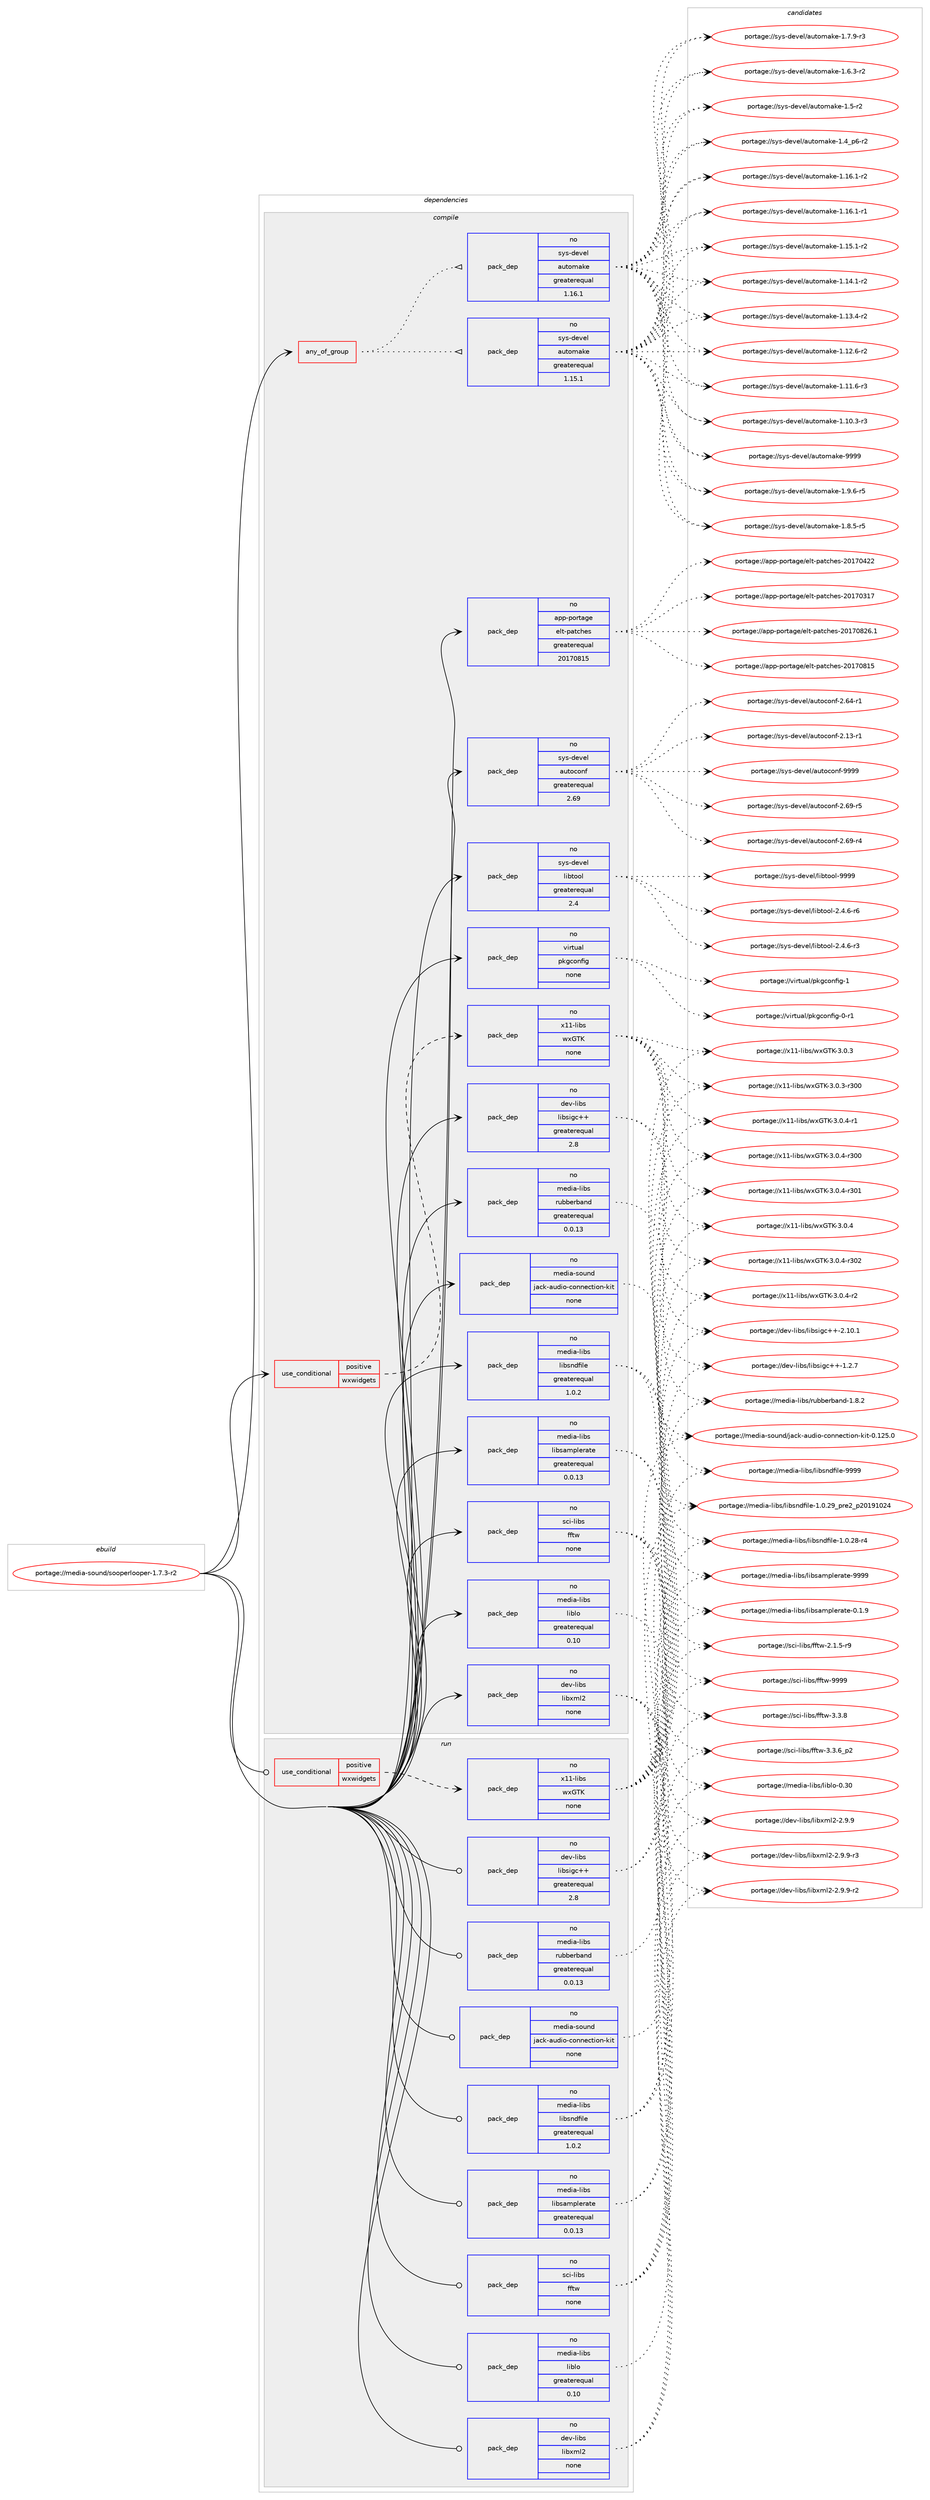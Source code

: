 digraph prolog {

# *************
# Graph options
# *************

newrank=true;
concentrate=true;
compound=true;
graph [rankdir=LR,fontname=Helvetica,fontsize=10,ranksep=1.5];#, ranksep=2.5, nodesep=0.2];
edge  [arrowhead=vee];
node  [fontname=Helvetica,fontsize=10];

# **********
# The ebuild
# **********

subgraph cluster_leftcol {
color=gray;
label=<<i>ebuild</i>>;
id [label="portage://media-sound/sooperlooper-1.7.3-r2", color=red, width=4, href="../media-sound/sooperlooper-1.7.3-r2.svg"];
}

# ****************
# The dependencies
# ****************

subgraph cluster_midcol {
color=gray;
label=<<i>dependencies</i>>;
subgraph cluster_compile {
fillcolor="#eeeeee";
style=filled;
label=<<i>compile</i>>;
subgraph any2735 {
dependency185521 [label=<<TABLE BORDER="0" CELLBORDER="1" CELLSPACING="0" CELLPADDING="4"><TR><TD CELLPADDING="10">any_of_group</TD></TR></TABLE>>, shape=none, color=red];subgraph pack140851 {
dependency185522 [label=<<TABLE BORDER="0" CELLBORDER="1" CELLSPACING="0" CELLPADDING="4" WIDTH="220"><TR><TD ROWSPAN="6" CELLPADDING="30">pack_dep</TD></TR><TR><TD WIDTH="110">no</TD></TR><TR><TD>sys-devel</TD></TR><TR><TD>automake</TD></TR><TR><TD>greaterequal</TD></TR><TR><TD>1.16.1</TD></TR></TABLE>>, shape=none, color=blue];
}
dependency185521:e -> dependency185522:w [weight=20,style="dotted",arrowhead="oinv"];
subgraph pack140852 {
dependency185523 [label=<<TABLE BORDER="0" CELLBORDER="1" CELLSPACING="0" CELLPADDING="4" WIDTH="220"><TR><TD ROWSPAN="6" CELLPADDING="30">pack_dep</TD></TR><TR><TD WIDTH="110">no</TD></TR><TR><TD>sys-devel</TD></TR><TR><TD>automake</TD></TR><TR><TD>greaterequal</TD></TR><TR><TD>1.15.1</TD></TR></TABLE>>, shape=none, color=blue];
}
dependency185521:e -> dependency185523:w [weight=20,style="dotted",arrowhead="oinv"];
}
id:e -> dependency185521:w [weight=20,style="solid",arrowhead="vee"];
subgraph cond41785 {
dependency185524 [label=<<TABLE BORDER="0" CELLBORDER="1" CELLSPACING="0" CELLPADDING="4"><TR><TD ROWSPAN="3" CELLPADDING="10">use_conditional</TD></TR><TR><TD>positive</TD></TR><TR><TD>wxwidgets</TD></TR></TABLE>>, shape=none, color=red];
subgraph pack140853 {
dependency185525 [label=<<TABLE BORDER="0" CELLBORDER="1" CELLSPACING="0" CELLPADDING="4" WIDTH="220"><TR><TD ROWSPAN="6" CELLPADDING="30">pack_dep</TD></TR><TR><TD WIDTH="110">no</TD></TR><TR><TD>x11-libs</TD></TR><TR><TD>wxGTK</TD></TR><TR><TD>none</TD></TR><TR><TD></TD></TR></TABLE>>, shape=none, color=blue];
}
dependency185524:e -> dependency185525:w [weight=20,style="dashed",arrowhead="vee"];
}
id:e -> dependency185524:w [weight=20,style="solid",arrowhead="vee"];
subgraph pack140854 {
dependency185526 [label=<<TABLE BORDER="0" CELLBORDER="1" CELLSPACING="0" CELLPADDING="4" WIDTH="220"><TR><TD ROWSPAN="6" CELLPADDING="30">pack_dep</TD></TR><TR><TD WIDTH="110">no</TD></TR><TR><TD>app-portage</TD></TR><TR><TD>elt-patches</TD></TR><TR><TD>greaterequal</TD></TR><TR><TD>20170815</TD></TR></TABLE>>, shape=none, color=blue];
}
id:e -> dependency185526:w [weight=20,style="solid",arrowhead="vee"];
subgraph pack140855 {
dependency185527 [label=<<TABLE BORDER="0" CELLBORDER="1" CELLSPACING="0" CELLPADDING="4" WIDTH="220"><TR><TD ROWSPAN="6" CELLPADDING="30">pack_dep</TD></TR><TR><TD WIDTH="110">no</TD></TR><TR><TD>dev-libs</TD></TR><TR><TD>libsigc++</TD></TR><TR><TD>greaterequal</TD></TR><TR><TD>2.8</TD></TR></TABLE>>, shape=none, color=blue];
}
id:e -> dependency185527:w [weight=20,style="solid",arrowhead="vee"];
subgraph pack140856 {
dependency185528 [label=<<TABLE BORDER="0" CELLBORDER="1" CELLSPACING="0" CELLPADDING="4" WIDTH="220"><TR><TD ROWSPAN="6" CELLPADDING="30">pack_dep</TD></TR><TR><TD WIDTH="110">no</TD></TR><TR><TD>dev-libs</TD></TR><TR><TD>libxml2</TD></TR><TR><TD>none</TD></TR><TR><TD></TD></TR></TABLE>>, shape=none, color=blue];
}
id:e -> dependency185528:w [weight=20,style="solid",arrowhead="vee"];
subgraph pack140857 {
dependency185529 [label=<<TABLE BORDER="0" CELLBORDER="1" CELLSPACING="0" CELLPADDING="4" WIDTH="220"><TR><TD ROWSPAN="6" CELLPADDING="30">pack_dep</TD></TR><TR><TD WIDTH="110">no</TD></TR><TR><TD>media-libs</TD></TR><TR><TD>liblo</TD></TR><TR><TD>greaterequal</TD></TR><TR><TD>0.10</TD></TR></TABLE>>, shape=none, color=blue];
}
id:e -> dependency185529:w [weight=20,style="solid",arrowhead="vee"];
subgraph pack140858 {
dependency185530 [label=<<TABLE BORDER="0" CELLBORDER="1" CELLSPACING="0" CELLPADDING="4" WIDTH="220"><TR><TD ROWSPAN="6" CELLPADDING="30">pack_dep</TD></TR><TR><TD WIDTH="110">no</TD></TR><TR><TD>media-libs</TD></TR><TR><TD>libsamplerate</TD></TR><TR><TD>greaterequal</TD></TR><TR><TD>0.0.13</TD></TR></TABLE>>, shape=none, color=blue];
}
id:e -> dependency185530:w [weight=20,style="solid",arrowhead="vee"];
subgraph pack140859 {
dependency185531 [label=<<TABLE BORDER="0" CELLBORDER="1" CELLSPACING="0" CELLPADDING="4" WIDTH="220"><TR><TD ROWSPAN="6" CELLPADDING="30">pack_dep</TD></TR><TR><TD WIDTH="110">no</TD></TR><TR><TD>media-libs</TD></TR><TR><TD>libsndfile</TD></TR><TR><TD>greaterequal</TD></TR><TR><TD>1.0.2</TD></TR></TABLE>>, shape=none, color=blue];
}
id:e -> dependency185531:w [weight=20,style="solid",arrowhead="vee"];
subgraph pack140860 {
dependency185532 [label=<<TABLE BORDER="0" CELLBORDER="1" CELLSPACING="0" CELLPADDING="4" WIDTH="220"><TR><TD ROWSPAN="6" CELLPADDING="30">pack_dep</TD></TR><TR><TD WIDTH="110">no</TD></TR><TR><TD>media-libs</TD></TR><TR><TD>rubberband</TD></TR><TR><TD>greaterequal</TD></TR><TR><TD>0.0.13</TD></TR></TABLE>>, shape=none, color=blue];
}
id:e -> dependency185532:w [weight=20,style="solid",arrowhead="vee"];
subgraph pack140861 {
dependency185533 [label=<<TABLE BORDER="0" CELLBORDER="1" CELLSPACING="0" CELLPADDING="4" WIDTH="220"><TR><TD ROWSPAN="6" CELLPADDING="30">pack_dep</TD></TR><TR><TD WIDTH="110">no</TD></TR><TR><TD>media-sound</TD></TR><TR><TD>jack-audio-connection-kit</TD></TR><TR><TD>none</TD></TR><TR><TD></TD></TR></TABLE>>, shape=none, color=blue];
}
id:e -> dependency185533:w [weight=20,style="solid",arrowhead="vee"];
subgraph pack140862 {
dependency185534 [label=<<TABLE BORDER="0" CELLBORDER="1" CELLSPACING="0" CELLPADDING="4" WIDTH="220"><TR><TD ROWSPAN="6" CELLPADDING="30">pack_dep</TD></TR><TR><TD WIDTH="110">no</TD></TR><TR><TD>sci-libs</TD></TR><TR><TD>fftw</TD></TR><TR><TD>none</TD></TR><TR><TD></TD></TR></TABLE>>, shape=none, color=blue];
}
id:e -> dependency185534:w [weight=20,style="solid",arrowhead="vee"];
subgraph pack140863 {
dependency185535 [label=<<TABLE BORDER="0" CELLBORDER="1" CELLSPACING="0" CELLPADDING="4" WIDTH="220"><TR><TD ROWSPAN="6" CELLPADDING="30">pack_dep</TD></TR><TR><TD WIDTH="110">no</TD></TR><TR><TD>sys-devel</TD></TR><TR><TD>autoconf</TD></TR><TR><TD>greaterequal</TD></TR><TR><TD>2.69</TD></TR></TABLE>>, shape=none, color=blue];
}
id:e -> dependency185535:w [weight=20,style="solid",arrowhead="vee"];
subgraph pack140864 {
dependency185536 [label=<<TABLE BORDER="0" CELLBORDER="1" CELLSPACING="0" CELLPADDING="4" WIDTH="220"><TR><TD ROWSPAN="6" CELLPADDING="30">pack_dep</TD></TR><TR><TD WIDTH="110">no</TD></TR><TR><TD>sys-devel</TD></TR><TR><TD>libtool</TD></TR><TR><TD>greaterequal</TD></TR><TR><TD>2.4</TD></TR></TABLE>>, shape=none, color=blue];
}
id:e -> dependency185536:w [weight=20,style="solid",arrowhead="vee"];
subgraph pack140865 {
dependency185537 [label=<<TABLE BORDER="0" CELLBORDER="1" CELLSPACING="0" CELLPADDING="4" WIDTH="220"><TR><TD ROWSPAN="6" CELLPADDING="30">pack_dep</TD></TR><TR><TD WIDTH="110">no</TD></TR><TR><TD>virtual</TD></TR><TR><TD>pkgconfig</TD></TR><TR><TD>none</TD></TR><TR><TD></TD></TR></TABLE>>, shape=none, color=blue];
}
id:e -> dependency185537:w [weight=20,style="solid",arrowhead="vee"];
}
subgraph cluster_compileandrun {
fillcolor="#eeeeee";
style=filled;
label=<<i>compile and run</i>>;
}
subgraph cluster_run {
fillcolor="#eeeeee";
style=filled;
label=<<i>run</i>>;
subgraph cond41786 {
dependency185538 [label=<<TABLE BORDER="0" CELLBORDER="1" CELLSPACING="0" CELLPADDING="4"><TR><TD ROWSPAN="3" CELLPADDING="10">use_conditional</TD></TR><TR><TD>positive</TD></TR><TR><TD>wxwidgets</TD></TR></TABLE>>, shape=none, color=red];
subgraph pack140866 {
dependency185539 [label=<<TABLE BORDER="0" CELLBORDER="1" CELLSPACING="0" CELLPADDING="4" WIDTH="220"><TR><TD ROWSPAN="6" CELLPADDING="30">pack_dep</TD></TR><TR><TD WIDTH="110">no</TD></TR><TR><TD>x11-libs</TD></TR><TR><TD>wxGTK</TD></TR><TR><TD>none</TD></TR><TR><TD></TD></TR></TABLE>>, shape=none, color=blue];
}
dependency185538:e -> dependency185539:w [weight=20,style="dashed",arrowhead="vee"];
}
id:e -> dependency185538:w [weight=20,style="solid",arrowhead="odot"];
subgraph pack140867 {
dependency185540 [label=<<TABLE BORDER="0" CELLBORDER="1" CELLSPACING="0" CELLPADDING="4" WIDTH="220"><TR><TD ROWSPAN="6" CELLPADDING="30">pack_dep</TD></TR><TR><TD WIDTH="110">no</TD></TR><TR><TD>dev-libs</TD></TR><TR><TD>libsigc++</TD></TR><TR><TD>greaterequal</TD></TR><TR><TD>2.8</TD></TR></TABLE>>, shape=none, color=blue];
}
id:e -> dependency185540:w [weight=20,style="solid",arrowhead="odot"];
subgraph pack140868 {
dependency185541 [label=<<TABLE BORDER="0" CELLBORDER="1" CELLSPACING="0" CELLPADDING="4" WIDTH="220"><TR><TD ROWSPAN="6" CELLPADDING="30">pack_dep</TD></TR><TR><TD WIDTH="110">no</TD></TR><TR><TD>dev-libs</TD></TR><TR><TD>libxml2</TD></TR><TR><TD>none</TD></TR><TR><TD></TD></TR></TABLE>>, shape=none, color=blue];
}
id:e -> dependency185541:w [weight=20,style="solid",arrowhead="odot"];
subgraph pack140869 {
dependency185542 [label=<<TABLE BORDER="0" CELLBORDER="1" CELLSPACING="0" CELLPADDING="4" WIDTH="220"><TR><TD ROWSPAN="6" CELLPADDING="30">pack_dep</TD></TR><TR><TD WIDTH="110">no</TD></TR><TR><TD>media-libs</TD></TR><TR><TD>liblo</TD></TR><TR><TD>greaterequal</TD></TR><TR><TD>0.10</TD></TR></TABLE>>, shape=none, color=blue];
}
id:e -> dependency185542:w [weight=20,style="solid",arrowhead="odot"];
subgraph pack140870 {
dependency185543 [label=<<TABLE BORDER="0" CELLBORDER="1" CELLSPACING="0" CELLPADDING="4" WIDTH="220"><TR><TD ROWSPAN="6" CELLPADDING="30">pack_dep</TD></TR><TR><TD WIDTH="110">no</TD></TR><TR><TD>media-libs</TD></TR><TR><TD>libsamplerate</TD></TR><TR><TD>greaterequal</TD></TR><TR><TD>0.0.13</TD></TR></TABLE>>, shape=none, color=blue];
}
id:e -> dependency185543:w [weight=20,style="solid",arrowhead="odot"];
subgraph pack140871 {
dependency185544 [label=<<TABLE BORDER="0" CELLBORDER="1" CELLSPACING="0" CELLPADDING="4" WIDTH="220"><TR><TD ROWSPAN="6" CELLPADDING="30">pack_dep</TD></TR><TR><TD WIDTH="110">no</TD></TR><TR><TD>media-libs</TD></TR><TR><TD>libsndfile</TD></TR><TR><TD>greaterequal</TD></TR><TR><TD>1.0.2</TD></TR></TABLE>>, shape=none, color=blue];
}
id:e -> dependency185544:w [weight=20,style="solid",arrowhead="odot"];
subgraph pack140872 {
dependency185545 [label=<<TABLE BORDER="0" CELLBORDER="1" CELLSPACING="0" CELLPADDING="4" WIDTH="220"><TR><TD ROWSPAN="6" CELLPADDING="30">pack_dep</TD></TR><TR><TD WIDTH="110">no</TD></TR><TR><TD>media-libs</TD></TR><TR><TD>rubberband</TD></TR><TR><TD>greaterequal</TD></TR><TR><TD>0.0.13</TD></TR></TABLE>>, shape=none, color=blue];
}
id:e -> dependency185545:w [weight=20,style="solid",arrowhead="odot"];
subgraph pack140873 {
dependency185546 [label=<<TABLE BORDER="0" CELLBORDER="1" CELLSPACING="0" CELLPADDING="4" WIDTH="220"><TR><TD ROWSPAN="6" CELLPADDING="30">pack_dep</TD></TR><TR><TD WIDTH="110">no</TD></TR><TR><TD>media-sound</TD></TR><TR><TD>jack-audio-connection-kit</TD></TR><TR><TD>none</TD></TR><TR><TD></TD></TR></TABLE>>, shape=none, color=blue];
}
id:e -> dependency185546:w [weight=20,style="solid",arrowhead="odot"];
subgraph pack140874 {
dependency185547 [label=<<TABLE BORDER="0" CELLBORDER="1" CELLSPACING="0" CELLPADDING="4" WIDTH="220"><TR><TD ROWSPAN="6" CELLPADDING="30">pack_dep</TD></TR><TR><TD WIDTH="110">no</TD></TR><TR><TD>sci-libs</TD></TR><TR><TD>fftw</TD></TR><TR><TD>none</TD></TR><TR><TD></TD></TR></TABLE>>, shape=none, color=blue];
}
id:e -> dependency185547:w [weight=20,style="solid",arrowhead="odot"];
}
}

# **************
# The candidates
# **************

subgraph cluster_choices {
rank=same;
color=gray;
label=<<i>candidates</i>>;

subgraph choice140851 {
color=black;
nodesep=1;
choice115121115451001011181011084797117116111109971071014557575757 [label="portage://sys-devel/automake-9999", color=red, width=4,href="../sys-devel/automake-9999.svg"];
choice115121115451001011181011084797117116111109971071014549465746544511453 [label="portage://sys-devel/automake-1.9.6-r5", color=red, width=4,href="../sys-devel/automake-1.9.6-r5.svg"];
choice115121115451001011181011084797117116111109971071014549465646534511453 [label="portage://sys-devel/automake-1.8.5-r5", color=red, width=4,href="../sys-devel/automake-1.8.5-r5.svg"];
choice115121115451001011181011084797117116111109971071014549465546574511451 [label="portage://sys-devel/automake-1.7.9-r3", color=red, width=4,href="../sys-devel/automake-1.7.9-r3.svg"];
choice115121115451001011181011084797117116111109971071014549465446514511450 [label="portage://sys-devel/automake-1.6.3-r2", color=red, width=4,href="../sys-devel/automake-1.6.3-r2.svg"];
choice11512111545100101118101108479711711611110997107101454946534511450 [label="portage://sys-devel/automake-1.5-r2", color=red, width=4,href="../sys-devel/automake-1.5-r2.svg"];
choice115121115451001011181011084797117116111109971071014549465295112544511450 [label="portage://sys-devel/automake-1.4_p6-r2", color=red, width=4,href="../sys-devel/automake-1.4_p6-r2.svg"];
choice11512111545100101118101108479711711611110997107101454946495446494511450 [label="portage://sys-devel/automake-1.16.1-r2", color=red, width=4,href="../sys-devel/automake-1.16.1-r2.svg"];
choice11512111545100101118101108479711711611110997107101454946495446494511449 [label="portage://sys-devel/automake-1.16.1-r1", color=red, width=4,href="../sys-devel/automake-1.16.1-r1.svg"];
choice11512111545100101118101108479711711611110997107101454946495346494511450 [label="portage://sys-devel/automake-1.15.1-r2", color=red, width=4,href="../sys-devel/automake-1.15.1-r2.svg"];
choice11512111545100101118101108479711711611110997107101454946495246494511450 [label="portage://sys-devel/automake-1.14.1-r2", color=red, width=4,href="../sys-devel/automake-1.14.1-r2.svg"];
choice11512111545100101118101108479711711611110997107101454946495146524511450 [label="portage://sys-devel/automake-1.13.4-r2", color=red, width=4,href="../sys-devel/automake-1.13.4-r2.svg"];
choice11512111545100101118101108479711711611110997107101454946495046544511450 [label="portage://sys-devel/automake-1.12.6-r2", color=red, width=4,href="../sys-devel/automake-1.12.6-r2.svg"];
choice11512111545100101118101108479711711611110997107101454946494946544511451 [label="portage://sys-devel/automake-1.11.6-r3", color=red, width=4,href="../sys-devel/automake-1.11.6-r3.svg"];
choice11512111545100101118101108479711711611110997107101454946494846514511451 [label="portage://sys-devel/automake-1.10.3-r3", color=red, width=4,href="../sys-devel/automake-1.10.3-r3.svg"];
dependency185522:e -> choice115121115451001011181011084797117116111109971071014557575757:w [style=dotted,weight="100"];
dependency185522:e -> choice115121115451001011181011084797117116111109971071014549465746544511453:w [style=dotted,weight="100"];
dependency185522:e -> choice115121115451001011181011084797117116111109971071014549465646534511453:w [style=dotted,weight="100"];
dependency185522:e -> choice115121115451001011181011084797117116111109971071014549465546574511451:w [style=dotted,weight="100"];
dependency185522:e -> choice115121115451001011181011084797117116111109971071014549465446514511450:w [style=dotted,weight="100"];
dependency185522:e -> choice11512111545100101118101108479711711611110997107101454946534511450:w [style=dotted,weight="100"];
dependency185522:e -> choice115121115451001011181011084797117116111109971071014549465295112544511450:w [style=dotted,weight="100"];
dependency185522:e -> choice11512111545100101118101108479711711611110997107101454946495446494511450:w [style=dotted,weight="100"];
dependency185522:e -> choice11512111545100101118101108479711711611110997107101454946495446494511449:w [style=dotted,weight="100"];
dependency185522:e -> choice11512111545100101118101108479711711611110997107101454946495346494511450:w [style=dotted,weight="100"];
dependency185522:e -> choice11512111545100101118101108479711711611110997107101454946495246494511450:w [style=dotted,weight="100"];
dependency185522:e -> choice11512111545100101118101108479711711611110997107101454946495146524511450:w [style=dotted,weight="100"];
dependency185522:e -> choice11512111545100101118101108479711711611110997107101454946495046544511450:w [style=dotted,weight="100"];
dependency185522:e -> choice11512111545100101118101108479711711611110997107101454946494946544511451:w [style=dotted,weight="100"];
dependency185522:e -> choice11512111545100101118101108479711711611110997107101454946494846514511451:w [style=dotted,weight="100"];
}
subgraph choice140852 {
color=black;
nodesep=1;
choice115121115451001011181011084797117116111109971071014557575757 [label="portage://sys-devel/automake-9999", color=red, width=4,href="../sys-devel/automake-9999.svg"];
choice115121115451001011181011084797117116111109971071014549465746544511453 [label="portage://sys-devel/automake-1.9.6-r5", color=red, width=4,href="../sys-devel/automake-1.9.6-r5.svg"];
choice115121115451001011181011084797117116111109971071014549465646534511453 [label="portage://sys-devel/automake-1.8.5-r5", color=red, width=4,href="../sys-devel/automake-1.8.5-r5.svg"];
choice115121115451001011181011084797117116111109971071014549465546574511451 [label="portage://sys-devel/automake-1.7.9-r3", color=red, width=4,href="../sys-devel/automake-1.7.9-r3.svg"];
choice115121115451001011181011084797117116111109971071014549465446514511450 [label="portage://sys-devel/automake-1.6.3-r2", color=red, width=4,href="../sys-devel/automake-1.6.3-r2.svg"];
choice11512111545100101118101108479711711611110997107101454946534511450 [label="portage://sys-devel/automake-1.5-r2", color=red, width=4,href="../sys-devel/automake-1.5-r2.svg"];
choice115121115451001011181011084797117116111109971071014549465295112544511450 [label="portage://sys-devel/automake-1.4_p6-r2", color=red, width=4,href="../sys-devel/automake-1.4_p6-r2.svg"];
choice11512111545100101118101108479711711611110997107101454946495446494511450 [label="portage://sys-devel/automake-1.16.1-r2", color=red, width=4,href="../sys-devel/automake-1.16.1-r2.svg"];
choice11512111545100101118101108479711711611110997107101454946495446494511449 [label="portage://sys-devel/automake-1.16.1-r1", color=red, width=4,href="../sys-devel/automake-1.16.1-r1.svg"];
choice11512111545100101118101108479711711611110997107101454946495346494511450 [label="portage://sys-devel/automake-1.15.1-r2", color=red, width=4,href="../sys-devel/automake-1.15.1-r2.svg"];
choice11512111545100101118101108479711711611110997107101454946495246494511450 [label="portage://sys-devel/automake-1.14.1-r2", color=red, width=4,href="../sys-devel/automake-1.14.1-r2.svg"];
choice11512111545100101118101108479711711611110997107101454946495146524511450 [label="portage://sys-devel/automake-1.13.4-r2", color=red, width=4,href="../sys-devel/automake-1.13.4-r2.svg"];
choice11512111545100101118101108479711711611110997107101454946495046544511450 [label="portage://sys-devel/automake-1.12.6-r2", color=red, width=4,href="../sys-devel/automake-1.12.6-r2.svg"];
choice11512111545100101118101108479711711611110997107101454946494946544511451 [label="portage://sys-devel/automake-1.11.6-r3", color=red, width=4,href="../sys-devel/automake-1.11.6-r3.svg"];
choice11512111545100101118101108479711711611110997107101454946494846514511451 [label="portage://sys-devel/automake-1.10.3-r3", color=red, width=4,href="../sys-devel/automake-1.10.3-r3.svg"];
dependency185523:e -> choice115121115451001011181011084797117116111109971071014557575757:w [style=dotted,weight="100"];
dependency185523:e -> choice115121115451001011181011084797117116111109971071014549465746544511453:w [style=dotted,weight="100"];
dependency185523:e -> choice115121115451001011181011084797117116111109971071014549465646534511453:w [style=dotted,weight="100"];
dependency185523:e -> choice115121115451001011181011084797117116111109971071014549465546574511451:w [style=dotted,weight="100"];
dependency185523:e -> choice115121115451001011181011084797117116111109971071014549465446514511450:w [style=dotted,weight="100"];
dependency185523:e -> choice11512111545100101118101108479711711611110997107101454946534511450:w [style=dotted,weight="100"];
dependency185523:e -> choice115121115451001011181011084797117116111109971071014549465295112544511450:w [style=dotted,weight="100"];
dependency185523:e -> choice11512111545100101118101108479711711611110997107101454946495446494511450:w [style=dotted,weight="100"];
dependency185523:e -> choice11512111545100101118101108479711711611110997107101454946495446494511449:w [style=dotted,weight="100"];
dependency185523:e -> choice11512111545100101118101108479711711611110997107101454946495346494511450:w [style=dotted,weight="100"];
dependency185523:e -> choice11512111545100101118101108479711711611110997107101454946495246494511450:w [style=dotted,weight="100"];
dependency185523:e -> choice11512111545100101118101108479711711611110997107101454946495146524511450:w [style=dotted,weight="100"];
dependency185523:e -> choice11512111545100101118101108479711711611110997107101454946495046544511450:w [style=dotted,weight="100"];
dependency185523:e -> choice11512111545100101118101108479711711611110997107101454946494946544511451:w [style=dotted,weight="100"];
dependency185523:e -> choice11512111545100101118101108479711711611110997107101454946494846514511451:w [style=dotted,weight="100"];
}
subgraph choice140853 {
color=black;
nodesep=1;
choice120494945108105981154711912071847545514648465245114514850 [label="portage://x11-libs/wxGTK-3.0.4-r302", color=red, width=4,href="../x11-libs/wxGTK-3.0.4-r302.svg"];
choice120494945108105981154711912071847545514648465245114514849 [label="portage://x11-libs/wxGTK-3.0.4-r301", color=red, width=4,href="../x11-libs/wxGTK-3.0.4-r301.svg"];
choice120494945108105981154711912071847545514648465245114514848 [label="portage://x11-libs/wxGTK-3.0.4-r300", color=red, width=4,href="../x11-libs/wxGTK-3.0.4-r300.svg"];
choice12049494510810598115471191207184754551464846524511450 [label="portage://x11-libs/wxGTK-3.0.4-r2", color=red, width=4,href="../x11-libs/wxGTK-3.0.4-r2.svg"];
choice12049494510810598115471191207184754551464846524511449 [label="portage://x11-libs/wxGTK-3.0.4-r1", color=red, width=4,href="../x11-libs/wxGTK-3.0.4-r1.svg"];
choice1204949451081059811547119120718475455146484652 [label="portage://x11-libs/wxGTK-3.0.4", color=red, width=4,href="../x11-libs/wxGTK-3.0.4.svg"];
choice120494945108105981154711912071847545514648465145114514848 [label="portage://x11-libs/wxGTK-3.0.3-r300", color=red, width=4,href="../x11-libs/wxGTK-3.0.3-r300.svg"];
choice1204949451081059811547119120718475455146484651 [label="portage://x11-libs/wxGTK-3.0.3", color=red, width=4,href="../x11-libs/wxGTK-3.0.3.svg"];
dependency185525:e -> choice120494945108105981154711912071847545514648465245114514850:w [style=dotted,weight="100"];
dependency185525:e -> choice120494945108105981154711912071847545514648465245114514849:w [style=dotted,weight="100"];
dependency185525:e -> choice120494945108105981154711912071847545514648465245114514848:w [style=dotted,weight="100"];
dependency185525:e -> choice12049494510810598115471191207184754551464846524511450:w [style=dotted,weight="100"];
dependency185525:e -> choice12049494510810598115471191207184754551464846524511449:w [style=dotted,weight="100"];
dependency185525:e -> choice1204949451081059811547119120718475455146484652:w [style=dotted,weight="100"];
dependency185525:e -> choice120494945108105981154711912071847545514648465145114514848:w [style=dotted,weight="100"];
dependency185525:e -> choice1204949451081059811547119120718475455146484651:w [style=dotted,weight="100"];
}
subgraph choice140854 {
color=black;
nodesep=1;
choice971121124511211111411697103101471011081164511297116991041011154550484955485650544649 [label="portage://app-portage/elt-patches-20170826.1", color=red, width=4,href="../app-portage/elt-patches-20170826.1.svg"];
choice97112112451121111141169710310147101108116451129711699104101115455048495548564953 [label="portage://app-portage/elt-patches-20170815", color=red, width=4,href="../app-portage/elt-patches-20170815.svg"];
choice97112112451121111141169710310147101108116451129711699104101115455048495548525050 [label="portage://app-portage/elt-patches-20170422", color=red, width=4,href="../app-portage/elt-patches-20170422.svg"];
choice97112112451121111141169710310147101108116451129711699104101115455048495548514955 [label="portage://app-portage/elt-patches-20170317", color=red, width=4,href="../app-portage/elt-patches-20170317.svg"];
dependency185526:e -> choice971121124511211111411697103101471011081164511297116991041011154550484955485650544649:w [style=dotted,weight="100"];
dependency185526:e -> choice97112112451121111141169710310147101108116451129711699104101115455048495548564953:w [style=dotted,weight="100"];
dependency185526:e -> choice97112112451121111141169710310147101108116451129711699104101115455048495548525050:w [style=dotted,weight="100"];
dependency185526:e -> choice97112112451121111141169710310147101108116451129711699104101115455048495548514955:w [style=dotted,weight="100"];
}
subgraph choice140855 {
color=black;
nodesep=1;
choice1001011184510810598115471081059811510510399434345504649484649 [label="portage://dev-libs/libsigc++-2.10.1", color=red, width=4,href="../dev-libs/libsigc++-2.10.1.svg"];
choice10010111845108105981154710810598115105103994343454946504655 [label="portage://dev-libs/libsigc++-1.2.7", color=red, width=4,href="../dev-libs/libsigc++-1.2.7.svg"];
dependency185527:e -> choice1001011184510810598115471081059811510510399434345504649484649:w [style=dotted,weight="100"];
dependency185527:e -> choice10010111845108105981154710810598115105103994343454946504655:w [style=dotted,weight="100"];
}
subgraph choice140856 {
color=black;
nodesep=1;
choice10010111845108105981154710810598120109108504550465746574511451 [label="portage://dev-libs/libxml2-2.9.9-r3", color=red, width=4,href="../dev-libs/libxml2-2.9.9-r3.svg"];
choice10010111845108105981154710810598120109108504550465746574511450 [label="portage://dev-libs/libxml2-2.9.9-r2", color=red, width=4,href="../dev-libs/libxml2-2.9.9-r2.svg"];
choice1001011184510810598115471081059812010910850455046574657 [label="portage://dev-libs/libxml2-2.9.9", color=red, width=4,href="../dev-libs/libxml2-2.9.9.svg"];
dependency185528:e -> choice10010111845108105981154710810598120109108504550465746574511451:w [style=dotted,weight="100"];
dependency185528:e -> choice10010111845108105981154710810598120109108504550465746574511450:w [style=dotted,weight="100"];
dependency185528:e -> choice1001011184510810598115471081059812010910850455046574657:w [style=dotted,weight="100"];
}
subgraph choice140857 {
color=black;
nodesep=1;
choice10910110010597451081059811547108105981081114548465148 [label="portage://media-libs/liblo-0.30", color=red, width=4,href="../media-libs/liblo-0.30.svg"];
dependency185529:e -> choice10910110010597451081059811547108105981081114548465148:w [style=dotted,weight="100"];
}
subgraph choice140858 {
color=black;
nodesep=1;
choice109101100105974510810598115471081059811597109112108101114971161014557575757 [label="portage://media-libs/libsamplerate-9999", color=red, width=4,href="../media-libs/libsamplerate-9999.svg"];
choice10910110010597451081059811547108105981159710911210810111497116101454846494657 [label="portage://media-libs/libsamplerate-0.1.9", color=red, width=4,href="../media-libs/libsamplerate-0.1.9.svg"];
dependency185530:e -> choice109101100105974510810598115471081059811597109112108101114971161014557575757:w [style=dotted,weight="100"];
dependency185530:e -> choice10910110010597451081059811547108105981159710911210810111497116101454846494657:w [style=dotted,weight="100"];
}
subgraph choice140859 {
color=black;
nodesep=1;
choice10910110010597451081059811547108105981151101001021051081014557575757 [label="portage://media-libs/libsndfile-9999", color=red, width=4,href="../media-libs/libsndfile-9999.svg"];
choice1091011001059745108105981154710810598115110100102105108101454946484650579511211410150951125048495749485052 [label="portage://media-libs/libsndfile-1.0.29_pre2_p20191024", color=red, width=4,href="../media-libs/libsndfile-1.0.29_pre2_p20191024.svg"];
choice1091011001059745108105981154710810598115110100102105108101454946484650564511452 [label="portage://media-libs/libsndfile-1.0.28-r4", color=red, width=4,href="../media-libs/libsndfile-1.0.28-r4.svg"];
dependency185531:e -> choice10910110010597451081059811547108105981151101001021051081014557575757:w [style=dotted,weight="100"];
dependency185531:e -> choice1091011001059745108105981154710810598115110100102105108101454946484650579511211410150951125048495749485052:w [style=dotted,weight="100"];
dependency185531:e -> choice1091011001059745108105981154710810598115110100102105108101454946484650564511452:w [style=dotted,weight="100"];
}
subgraph choice140860 {
color=black;
nodesep=1;
choice1091011001059745108105981154711411798981011149897110100454946564650 [label="portage://media-libs/rubberband-1.8.2", color=red, width=4,href="../media-libs/rubberband-1.8.2.svg"];
dependency185532:e -> choice1091011001059745108105981154711411798981011149897110100454946564650:w [style=dotted,weight="100"];
}
subgraph choice140861 {
color=black;
nodesep=1;
choice10910110010597451151111171101004710697991074597117100105111459911111011010199116105111110451071051164548464950534648 [label="portage://media-sound/jack-audio-connection-kit-0.125.0", color=red, width=4,href="../media-sound/jack-audio-connection-kit-0.125.0.svg"];
dependency185533:e -> choice10910110010597451151111171101004710697991074597117100105111459911111011010199116105111110451071051164548464950534648:w [style=dotted,weight="100"];
}
subgraph choice140862 {
color=black;
nodesep=1;
choice115991054510810598115471021021161194557575757 [label="portage://sci-libs/fftw-9999", color=red, width=4,href="../sci-libs/fftw-9999.svg"];
choice11599105451081059811547102102116119455146514656 [label="portage://sci-libs/fftw-3.3.8", color=red, width=4,href="../sci-libs/fftw-3.3.8.svg"];
choice115991054510810598115471021021161194551465146549511250 [label="portage://sci-libs/fftw-3.3.6_p2", color=red, width=4,href="../sci-libs/fftw-3.3.6_p2.svg"];
choice115991054510810598115471021021161194550464946534511457 [label="portage://sci-libs/fftw-2.1.5-r9", color=red, width=4,href="../sci-libs/fftw-2.1.5-r9.svg"];
dependency185534:e -> choice115991054510810598115471021021161194557575757:w [style=dotted,weight="100"];
dependency185534:e -> choice11599105451081059811547102102116119455146514656:w [style=dotted,weight="100"];
dependency185534:e -> choice115991054510810598115471021021161194551465146549511250:w [style=dotted,weight="100"];
dependency185534:e -> choice115991054510810598115471021021161194550464946534511457:w [style=dotted,weight="100"];
}
subgraph choice140863 {
color=black;
nodesep=1;
choice115121115451001011181011084797117116111991111101024557575757 [label="portage://sys-devel/autoconf-9999", color=red, width=4,href="../sys-devel/autoconf-9999.svg"];
choice1151211154510010111810110847971171161119911111010245504654574511453 [label="portage://sys-devel/autoconf-2.69-r5", color=red, width=4,href="../sys-devel/autoconf-2.69-r5.svg"];
choice1151211154510010111810110847971171161119911111010245504654574511452 [label="portage://sys-devel/autoconf-2.69-r4", color=red, width=4,href="../sys-devel/autoconf-2.69-r4.svg"];
choice1151211154510010111810110847971171161119911111010245504654524511449 [label="portage://sys-devel/autoconf-2.64-r1", color=red, width=4,href="../sys-devel/autoconf-2.64-r1.svg"];
choice1151211154510010111810110847971171161119911111010245504649514511449 [label="portage://sys-devel/autoconf-2.13-r1", color=red, width=4,href="../sys-devel/autoconf-2.13-r1.svg"];
dependency185535:e -> choice115121115451001011181011084797117116111991111101024557575757:w [style=dotted,weight="100"];
dependency185535:e -> choice1151211154510010111810110847971171161119911111010245504654574511453:w [style=dotted,weight="100"];
dependency185535:e -> choice1151211154510010111810110847971171161119911111010245504654574511452:w [style=dotted,weight="100"];
dependency185535:e -> choice1151211154510010111810110847971171161119911111010245504654524511449:w [style=dotted,weight="100"];
dependency185535:e -> choice1151211154510010111810110847971171161119911111010245504649514511449:w [style=dotted,weight="100"];
}
subgraph choice140864 {
color=black;
nodesep=1;
choice1151211154510010111810110847108105981161111111084557575757 [label="portage://sys-devel/libtool-9999", color=red, width=4,href="../sys-devel/libtool-9999.svg"];
choice1151211154510010111810110847108105981161111111084550465246544511454 [label="portage://sys-devel/libtool-2.4.6-r6", color=red, width=4,href="../sys-devel/libtool-2.4.6-r6.svg"];
choice1151211154510010111810110847108105981161111111084550465246544511451 [label="portage://sys-devel/libtool-2.4.6-r3", color=red, width=4,href="../sys-devel/libtool-2.4.6-r3.svg"];
dependency185536:e -> choice1151211154510010111810110847108105981161111111084557575757:w [style=dotted,weight="100"];
dependency185536:e -> choice1151211154510010111810110847108105981161111111084550465246544511454:w [style=dotted,weight="100"];
dependency185536:e -> choice1151211154510010111810110847108105981161111111084550465246544511451:w [style=dotted,weight="100"];
}
subgraph choice140865 {
color=black;
nodesep=1;
choice1181051141161179710847112107103991111101021051034549 [label="portage://virtual/pkgconfig-1", color=red, width=4,href="../virtual/pkgconfig-1.svg"];
choice11810511411611797108471121071039911111010210510345484511449 [label="portage://virtual/pkgconfig-0-r1", color=red, width=4,href="../virtual/pkgconfig-0-r1.svg"];
dependency185537:e -> choice1181051141161179710847112107103991111101021051034549:w [style=dotted,weight="100"];
dependency185537:e -> choice11810511411611797108471121071039911111010210510345484511449:w [style=dotted,weight="100"];
}
subgraph choice140866 {
color=black;
nodesep=1;
choice120494945108105981154711912071847545514648465245114514850 [label="portage://x11-libs/wxGTK-3.0.4-r302", color=red, width=4,href="../x11-libs/wxGTK-3.0.4-r302.svg"];
choice120494945108105981154711912071847545514648465245114514849 [label="portage://x11-libs/wxGTK-3.0.4-r301", color=red, width=4,href="../x11-libs/wxGTK-3.0.4-r301.svg"];
choice120494945108105981154711912071847545514648465245114514848 [label="portage://x11-libs/wxGTK-3.0.4-r300", color=red, width=4,href="../x11-libs/wxGTK-3.0.4-r300.svg"];
choice12049494510810598115471191207184754551464846524511450 [label="portage://x11-libs/wxGTK-3.0.4-r2", color=red, width=4,href="../x11-libs/wxGTK-3.0.4-r2.svg"];
choice12049494510810598115471191207184754551464846524511449 [label="portage://x11-libs/wxGTK-3.0.4-r1", color=red, width=4,href="../x11-libs/wxGTK-3.0.4-r1.svg"];
choice1204949451081059811547119120718475455146484652 [label="portage://x11-libs/wxGTK-3.0.4", color=red, width=4,href="../x11-libs/wxGTK-3.0.4.svg"];
choice120494945108105981154711912071847545514648465145114514848 [label="portage://x11-libs/wxGTK-3.0.3-r300", color=red, width=4,href="../x11-libs/wxGTK-3.0.3-r300.svg"];
choice1204949451081059811547119120718475455146484651 [label="portage://x11-libs/wxGTK-3.0.3", color=red, width=4,href="../x11-libs/wxGTK-3.0.3.svg"];
dependency185539:e -> choice120494945108105981154711912071847545514648465245114514850:w [style=dotted,weight="100"];
dependency185539:e -> choice120494945108105981154711912071847545514648465245114514849:w [style=dotted,weight="100"];
dependency185539:e -> choice120494945108105981154711912071847545514648465245114514848:w [style=dotted,weight="100"];
dependency185539:e -> choice12049494510810598115471191207184754551464846524511450:w [style=dotted,weight="100"];
dependency185539:e -> choice12049494510810598115471191207184754551464846524511449:w [style=dotted,weight="100"];
dependency185539:e -> choice1204949451081059811547119120718475455146484652:w [style=dotted,weight="100"];
dependency185539:e -> choice120494945108105981154711912071847545514648465145114514848:w [style=dotted,weight="100"];
dependency185539:e -> choice1204949451081059811547119120718475455146484651:w [style=dotted,weight="100"];
}
subgraph choice140867 {
color=black;
nodesep=1;
choice1001011184510810598115471081059811510510399434345504649484649 [label="portage://dev-libs/libsigc++-2.10.1", color=red, width=4,href="../dev-libs/libsigc++-2.10.1.svg"];
choice10010111845108105981154710810598115105103994343454946504655 [label="portage://dev-libs/libsigc++-1.2.7", color=red, width=4,href="../dev-libs/libsigc++-1.2.7.svg"];
dependency185540:e -> choice1001011184510810598115471081059811510510399434345504649484649:w [style=dotted,weight="100"];
dependency185540:e -> choice10010111845108105981154710810598115105103994343454946504655:w [style=dotted,weight="100"];
}
subgraph choice140868 {
color=black;
nodesep=1;
choice10010111845108105981154710810598120109108504550465746574511451 [label="portage://dev-libs/libxml2-2.9.9-r3", color=red, width=4,href="../dev-libs/libxml2-2.9.9-r3.svg"];
choice10010111845108105981154710810598120109108504550465746574511450 [label="portage://dev-libs/libxml2-2.9.9-r2", color=red, width=4,href="../dev-libs/libxml2-2.9.9-r2.svg"];
choice1001011184510810598115471081059812010910850455046574657 [label="portage://dev-libs/libxml2-2.9.9", color=red, width=4,href="../dev-libs/libxml2-2.9.9.svg"];
dependency185541:e -> choice10010111845108105981154710810598120109108504550465746574511451:w [style=dotted,weight="100"];
dependency185541:e -> choice10010111845108105981154710810598120109108504550465746574511450:w [style=dotted,weight="100"];
dependency185541:e -> choice1001011184510810598115471081059812010910850455046574657:w [style=dotted,weight="100"];
}
subgraph choice140869 {
color=black;
nodesep=1;
choice10910110010597451081059811547108105981081114548465148 [label="portage://media-libs/liblo-0.30", color=red, width=4,href="../media-libs/liblo-0.30.svg"];
dependency185542:e -> choice10910110010597451081059811547108105981081114548465148:w [style=dotted,weight="100"];
}
subgraph choice140870 {
color=black;
nodesep=1;
choice109101100105974510810598115471081059811597109112108101114971161014557575757 [label="portage://media-libs/libsamplerate-9999", color=red, width=4,href="../media-libs/libsamplerate-9999.svg"];
choice10910110010597451081059811547108105981159710911210810111497116101454846494657 [label="portage://media-libs/libsamplerate-0.1.9", color=red, width=4,href="../media-libs/libsamplerate-0.1.9.svg"];
dependency185543:e -> choice109101100105974510810598115471081059811597109112108101114971161014557575757:w [style=dotted,weight="100"];
dependency185543:e -> choice10910110010597451081059811547108105981159710911210810111497116101454846494657:w [style=dotted,weight="100"];
}
subgraph choice140871 {
color=black;
nodesep=1;
choice10910110010597451081059811547108105981151101001021051081014557575757 [label="portage://media-libs/libsndfile-9999", color=red, width=4,href="../media-libs/libsndfile-9999.svg"];
choice1091011001059745108105981154710810598115110100102105108101454946484650579511211410150951125048495749485052 [label="portage://media-libs/libsndfile-1.0.29_pre2_p20191024", color=red, width=4,href="../media-libs/libsndfile-1.0.29_pre2_p20191024.svg"];
choice1091011001059745108105981154710810598115110100102105108101454946484650564511452 [label="portage://media-libs/libsndfile-1.0.28-r4", color=red, width=4,href="../media-libs/libsndfile-1.0.28-r4.svg"];
dependency185544:e -> choice10910110010597451081059811547108105981151101001021051081014557575757:w [style=dotted,weight="100"];
dependency185544:e -> choice1091011001059745108105981154710810598115110100102105108101454946484650579511211410150951125048495749485052:w [style=dotted,weight="100"];
dependency185544:e -> choice1091011001059745108105981154710810598115110100102105108101454946484650564511452:w [style=dotted,weight="100"];
}
subgraph choice140872 {
color=black;
nodesep=1;
choice1091011001059745108105981154711411798981011149897110100454946564650 [label="portage://media-libs/rubberband-1.8.2", color=red, width=4,href="../media-libs/rubberband-1.8.2.svg"];
dependency185545:e -> choice1091011001059745108105981154711411798981011149897110100454946564650:w [style=dotted,weight="100"];
}
subgraph choice140873 {
color=black;
nodesep=1;
choice10910110010597451151111171101004710697991074597117100105111459911111011010199116105111110451071051164548464950534648 [label="portage://media-sound/jack-audio-connection-kit-0.125.0", color=red, width=4,href="../media-sound/jack-audio-connection-kit-0.125.0.svg"];
dependency185546:e -> choice10910110010597451151111171101004710697991074597117100105111459911111011010199116105111110451071051164548464950534648:w [style=dotted,weight="100"];
}
subgraph choice140874 {
color=black;
nodesep=1;
choice115991054510810598115471021021161194557575757 [label="portage://sci-libs/fftw-9999", color=red, width=4,href="../sci-libs/fftw-9999.svg"];
choice11599105451081059811547102102116119455146514656 [label="portage://sci-libs/fftw-3.3.8", color=red, width=4,href="../sci-libs/fftw-3.3.8.svg"];
choice115991054510810598115471021021161194551465146549511250 [label="portage://sci-libs/fftw-3.3.6_p2", color=red, width=4,href="../sci-libs/fftw-3.3.6_p2.svg"];
choice115991054510810598115471021021161194550464946534511457 [label="portage://sci-libs/fftw-2.1.5-r9", color=red, width=4,href="../sci-libs/fftw-2.1.5-r9.svg"];
dependency185547:e -> choice115991054510810598115471021021161194557575757:w [style=dotted,weight="100"];
dependency185547:e -> choice11599105451081059811547102102116119455146514656:w [style=dotted,weight="100"];
dependency185547:e -> choice115991054510810598115471021021161194551465146549511250:w [style=dotted,weight="100"];
dependency185547:e -> choice115991054510810598115471021021161194550464946534511457:w [style=dotted,weight="100"];
}
}

}

